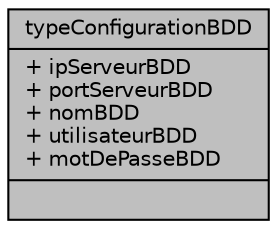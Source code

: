 digraph "typeConfigurationBDD"
{
 // LATEX_PDF_SIZE
  edge [fontname="Helvetica",fontsize="10",labelfontname="Helvetica",labelfontsize="10"];
  node [fontname="Helvetica",fontsize="10",shape=record];
  Node1 [label="{typeConfigurationBDD\n|+ ipServeurBDD\l+ portServeurBDD\l+ nomBDD\l+ utilisateurBDD\l+ motDePasseBDD\l|}",height=0.2,width=0.4,color="black", fillcolor="grey75", style="filled", fontcolor="black",tooltip=" "];
}
